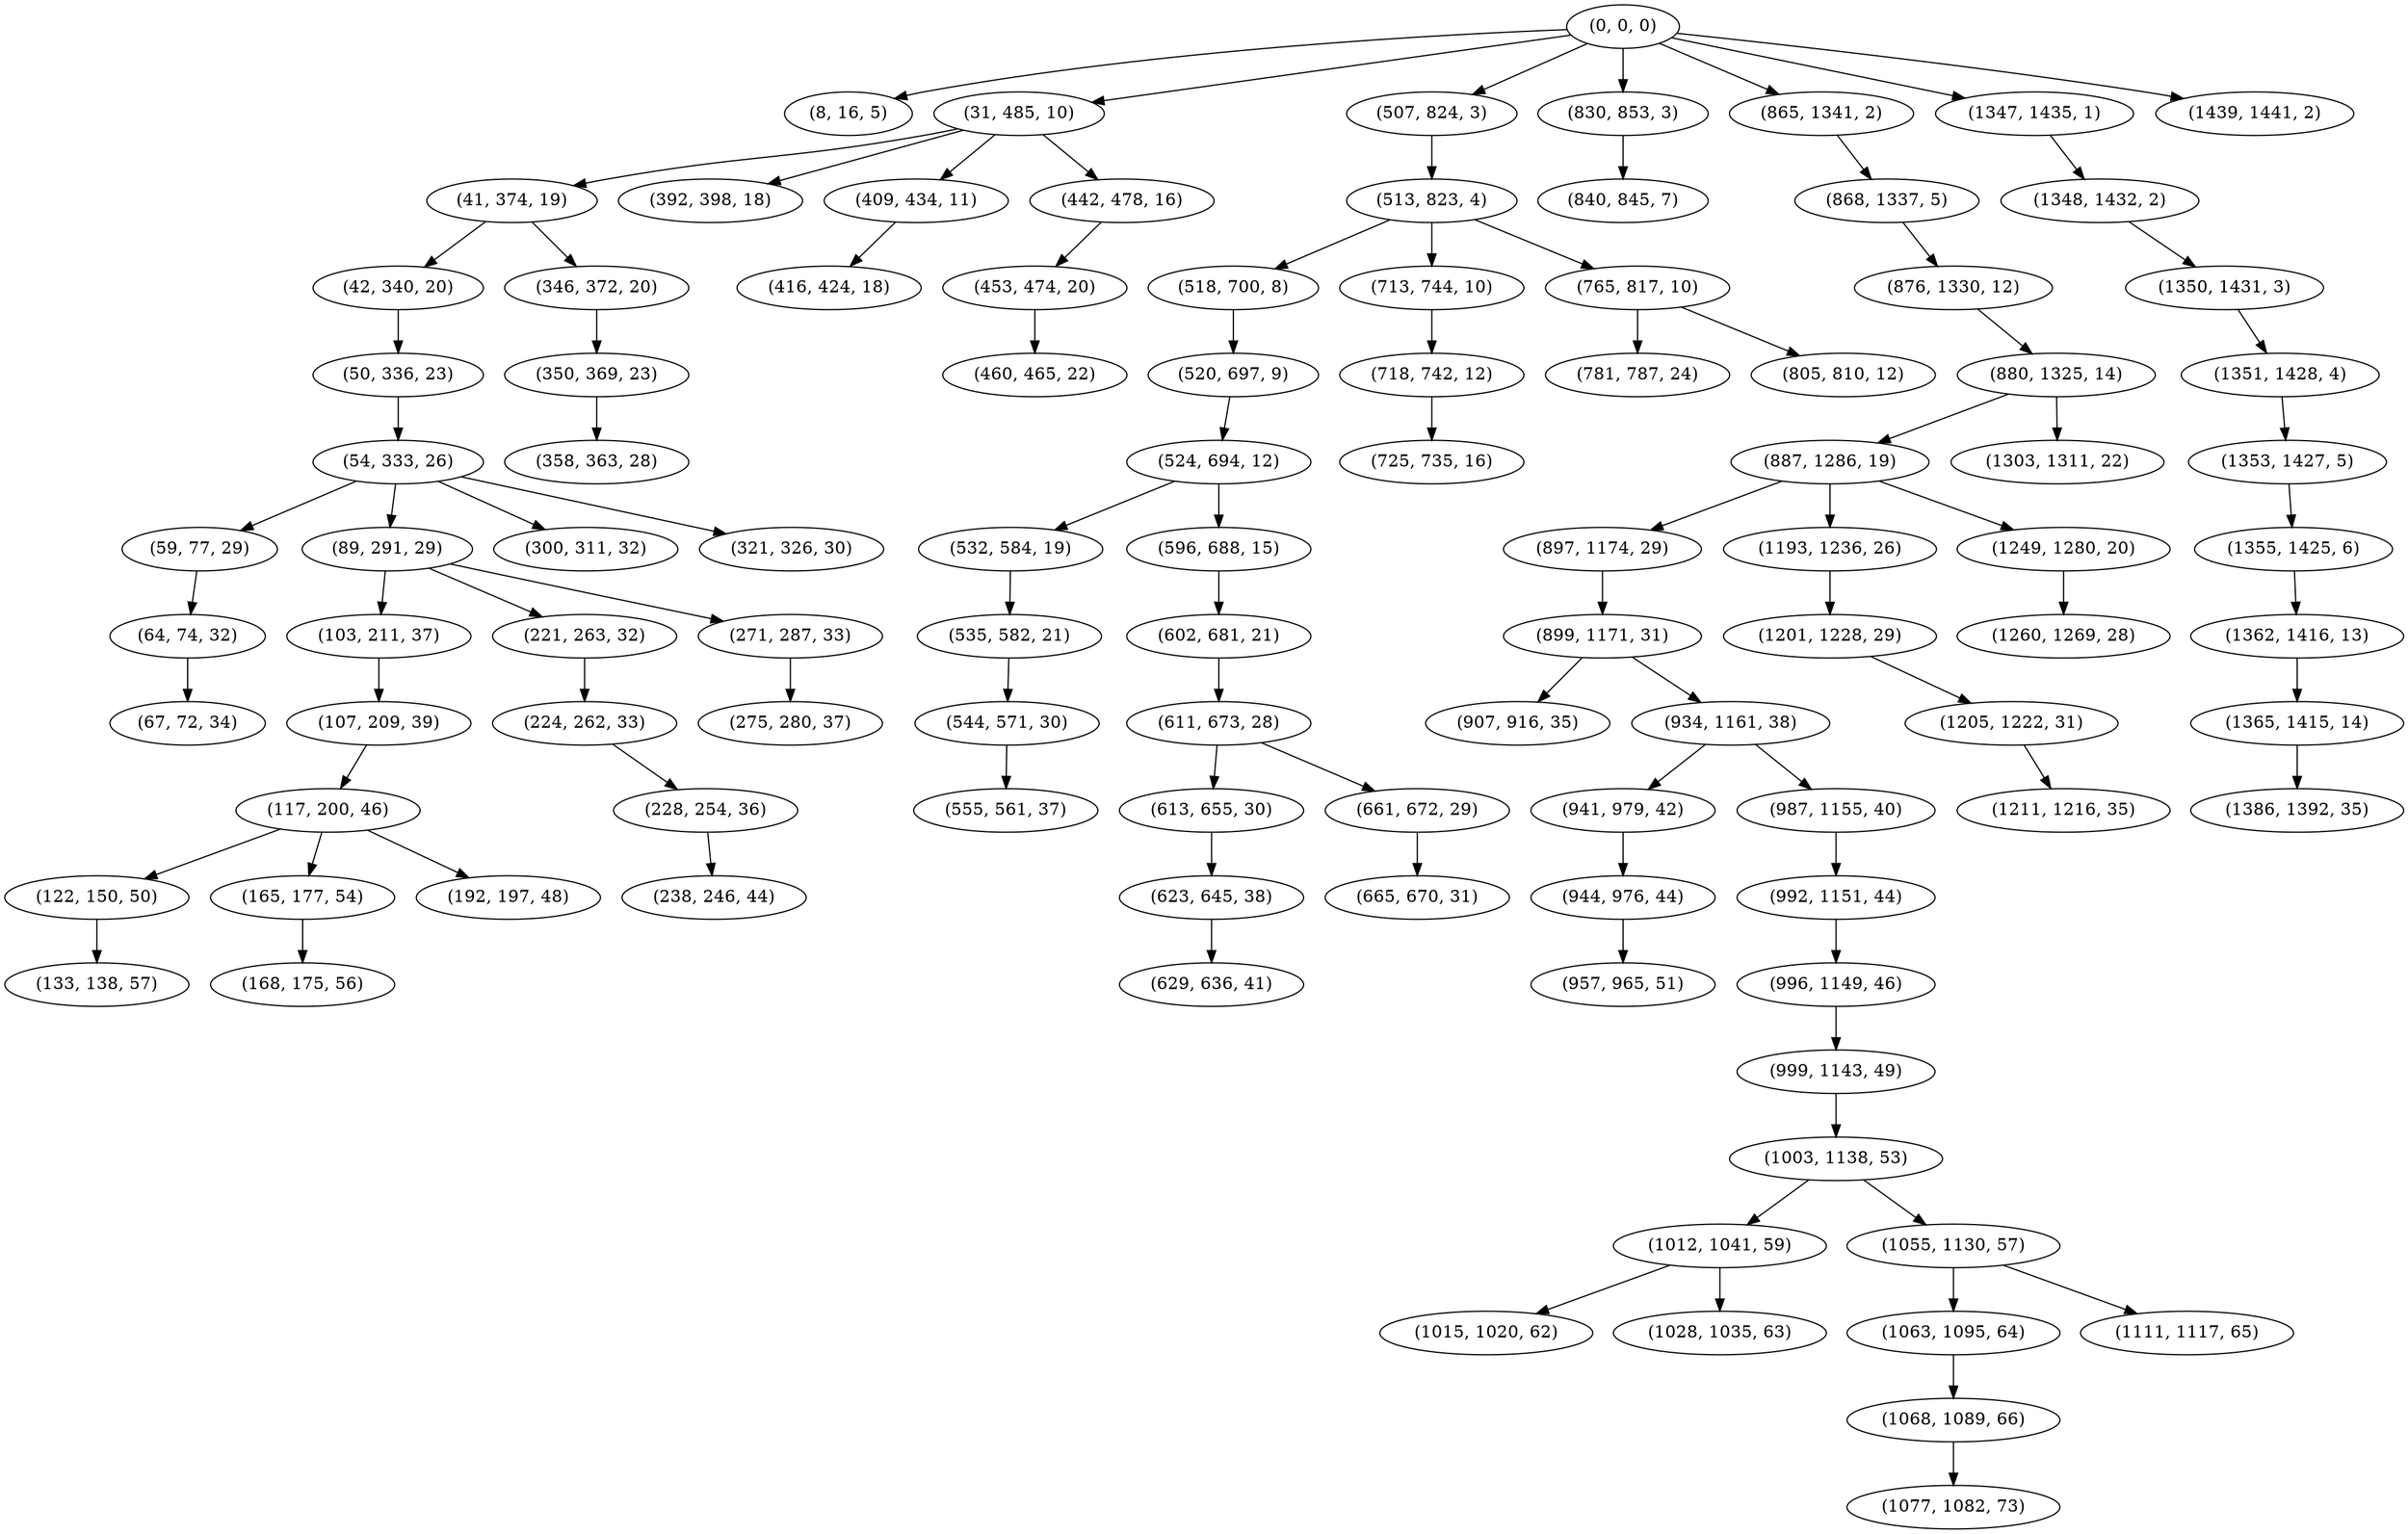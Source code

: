 digraph tree {
    "(0, 0, 0)";
    "(8, 16, 5)";
    "(31, 485, 10)";
    "(41, 374, 19)";
    "(42, 340, 20)";
    "(50, 336, 23)";
    "(54, 333, 26)";
    "(59, 77, 29)";
    "(64, 74, 32)";
    "(67, 72, 34)";
    "(89, 291, 29)";
    "(103, 211, 37)";
    "(107, 209, 39)";
    "(117, 200, 46)";
    "(122, 150, 50)";
    "(133, 138, 57)";
    "(165, 177, 54)";
    "(168, 175, 56)";
    "(192, 197, 48)";
    "(221, 263, 32)";
    "(224, 262, 33)";
    "(228, 254, 36)";
    "(238, 246, 44)";
    "(271, 287, 33)";
    "(275, 280, 37)";
    "(300, 311, 32)";
    "(321, 326, 30)";
    "(346, 372, 20)";
    "(350, 369, 23)";
    "(358, 363, 28)";
    "(392, 398, 18)";
    "(409, 434, 11)";
    "(416, 424, 18)";
    "(442, 478, 16)";
    "(453, 474, 20)";
    "(460, 465, 22)";
    "(507, 824, 3)";
    "(513, 823, 4)";
    "(518, 700, 8)";
    "(520, 697, 9)";
    "(524, 694, 12)";
    "(532, 584, 19)";
    "(535, 582, 21)";
    "(544, 571, 30)";
    "(555, 561, 37)";
    "(596, 688, 15)";
    "(602, 681, 21)";
    "(611, 673, 28)";
    "(613, 655, 30)";
    "(623, 645, 38)";
    "(629, 636, 41)";
    "(661, 672, 29)";
    "(665, 670, 31)";
    "(713, 744, 10)";
    "(718, 742, 12)";
    "(725, 735, 16)";
    "(765, 817, 10)";
    "(781, 787, 24)";
    "(805, 810, 12)";
    "(830, 853, 3)";
    "(840, 845, 7)";
    "(865, 1341, 2)";
    "(868, 1337, 5)";
    "(876, 1330, 12)";
    "(880, 1325, 14)";
    "(887, 1286, 19)";
    "(897, 1174, 29)";
    "(899, 1171, 31)";
    "(907, 916, 35)";
    "(934, 1161, 38)";
    "(941, 979, 42)";
    "(944, 976, 44)";
    "(957, 965, 51)";
    "(987, 1155, 40)";
    "(992, 1151, 44)";
    "(996, 1149, 46)";
    "(999, 1143, 49)";
    "(1003, 1138, 53)";
    "(1012, 1041, 59)";
    "(1015, 1020, 62)";
    "(1028, 1035, 63)";
    "(1055, 1130, 57)";
    "(1063, 1095, 64)";
    "(1068, 1089, 66)";
    "(1077, 1082, 73)";
    "(1111, 1117, 65)";
    "(1193, 1236, 26)";
    "(1201, 1228, 29)";
    "(1205, 1222, 31)";
    "(1211, 1216, 35)";
    "(1249, 1280, 20)";
    "(1260, 1269, 28)";
    "(1303, 1311, 22)";
    "(1347, 1435, 1)";
    "(1348, 1432, 2)";
    "(1350, 1431, 3)";
    "(1351, 1428, 4)";
    "(1353, 1427, 5)";
    "(1355, 1425, 6)";
    "(1362, 1416, 13)";
    "(1365, 1415, 14)";
    "(1386, 1392, 35)";
    "(1439, 1441, 2)";
    "(0, 0, 0)" -> "(8, 16, 5)";
    "(0, 0, 0)" -> "(31, 485, 10)";
    "(0, 0, 0)" -> "(507, 824, 3)";
    "(0, 0, 0)" -> "(830, 853, 3)";
    "(0, 0, 0)" -> "(865, 1341, 2)";
    "(0, 0, 0)" -> "(1347, 1435, 1)";
    "(0, 0, 0)" -> "(1439, 1441, 2)";
    "(31, 485, 10)" -> "(41, 374, 19)";
    "(31, 485, 10)" -> "(392, 398, 18)";
    "(31, 485, 10)" -> "(409, 434, 11)";
    "(31, 485, 10)" -> "(442, 478, 16)";
    "(41, 374, 19)" -> "(42, 340, 20)";
    "(41, 374, 19)" -> "(346, 372, 20)";
    "(42, 340, 20)" -> "(50, 336, 23)";
    "(50, 336, 23)" -> "(54, 333, 26)";
    "(54, 333, 26)" -> "(59, 77, 29)";
    "(54, 333, 26)" -> "(89, 291, 29)";
    "(54, 333, 26)" -> "(300, 311, 32)";
    "(54, 333, 26)" -> "(321, 326, 30)";
    "(59, 77, 29)" -> "(64, 74, 32)";
    "(64, 74, 32)" -> "(67, 72, 34)";
    "(89, 291, 29)" -> "(103, 211, 37)";
    "(89, 291, 29)" -> "(221, 263, 32)";
    "(89, 291, 29)" -> "(271, 287, 33)";
    "(103, 211, 37)" -> "(107, 209, 39)";
    "(107, 209, 39)" -> "(117, 200, 46)";
    "(117, 200, 46)" -> "(122, 150, 50)";
    "(117, 200, 46)" -> "(165, 177, 54)";
    "(117, 200, 46)" -> "(192, 197, 48)";
    "(122, 150, 50)" -> "(133, 138, 57)";
    "(165, 177, 54)" -> "(168, 175, 56)";
    "(221, 263, 32)" -> "(224, 262, 33)";
    "(224, 262, 33)" -> "(228, 254, 36)";
    "(228, 254, 36)" -> "(238, 246, 44)";
    "(271, 287, 33)" -> "(275, 280, 37)";
    "(346, 372, 20)" -> "(350, 369, 23)";
    "(350, 369, 23)" -> "(358, 363, 28)";
    "(409, 434, 11)" -> "(416, 424, 18)";
    "(442, 478, 16)" -> "(453, 474, 20)";
    "(453, 474, 20)" -> "(460, 465, 22)";
    "(507, 824, 3)" -> "(513, 823, 4)";
    "(513, 823, 4)" -> "(518, 700, 8)";
    "(513, 823, 4)" -> "(713, 744, 10)";
    "(513, 823, 4)" -> "(765, 817, 10)";
    "(518, 700, 8)" -> "(520, 697, 9)";
    "(520, 697, 9)" -> "(524, 694, 12)";
    "(524, 694, 12)" -> "(532, 584, 19)";
    "(524, 694, 12)" -> "(596, 688, 15)";
    "(532, 584, 19)" -> "(535, 582, 21)";
    "(535, 582, 21)" -> "(544, 571, 30)";
    "(544, 571, 30)" -> "(555, 561, 37)";
    "(596, 688, 15)" -> "(602, 681, 21)";
    "(602, 681, 21)" -> "(611, 673, 28)";
    "(611, 673, 28)" -> "(613, 655, 30)";
    "(611, 673, 28)" -> "(661, 672, 29)";
    "(613, 655, 30)" -> "(623, 645, 38)";
    "(623, 645, 38)" -> "(629, 636, 41)";
    "(661, 672, 29)" -> "(665, 670, 31)";
    "(713, 744, 10)" -> "(718, 742, 12)";
    "(718, 742, 12)" -> "(725, 735, 16)";
    "(765, 817, 10)" -> "(781, 787, 24)";
    "(765, 817, 10)" -> "(805, 810, 12)";
    "(830, 853, 3)" -> "(840, 845, 7)";
    "(865, 1341, 2)" -> "(868, 1337, 5)";
    "(868, 1337, 5)" -> "(876, 1330, 12)";
    "(876, 1330, 12)" -> "(880, 1325, 14)";
    "(880, 1325, 14)" -> "(887, 1286, 19)";
    "(880, 1325, 14)" -> "(1303, 1311, 22)";
    "(887, 1286, 19)" -> "(897, 1174, 29)";
    "(887, 1286, 19)" -> "(1193, 1236, 26)";
    "(887, 1286, 19)" -> "(1249, 1280, 20)";
    "(897, 1174, 29)" -> "(899, 1171, 31)";
    "(899, 1171, 31)" -> "(907, 916, 35)";
    "(899, 1171, 31)" -> "(934, 1161, 38)";
    "(934, 1161, 38)" -> "(941, 979, 42)";
    "(934, 1161, 38)" -> "(987, 1155, 40)";
    "(941, 979, 42)" -> "(944, 976, 44)";
    "(944, 976, 44)" -> "(957, 965, 51)";
    "(987, 1155, 40)" -> "(992, 1151, 44)";
    "(992, 1151, 44)" -> "(996, 1149, 46)";
    "(996, 1149, 46)" -> "(999, 1143, 49)";
    "(999, 1143, 49)" -> "(1003, 1138, 53)";
    "(1003, 1138, 53)" -> "(1012, 1041, 59)";
    "(1003, 1138, 53)" -> "(1055, 1130, 57)";
    "(1012, 1041, 59)" -> "(1015, 1020, 62)";
    "(1012, 1041, 59)" -> "(1028, 1035, 63)";
    "(1055, 1130, 57)" -> "(1063, 1095, 64)";
    "(1055, 1130, 57)" -> "(1111, 1117, 65)";
    "(1063, 1095, 64)" -> "(1068, 1089, 66)";
    "(1068, 1089, 66)" -> "(1077, 1082, 73)";
    "(1193, 1236, 26)" -> "(1201, 1228, 29)";
    "(1201, 1228, 29)" -> "(1205, 1222, 31)";
    "(1205, 1222, 31)" -> "(1211, 1216, 35)";
    "(1249, 1280, 20)" -> "(1260, 1269, 28)";
    "(1347, 1435, 1)" -> "(1348, 1432, 2)";
    "(1348, 1432, 2)" -> "(1350, 1431, 3)";
    "(1350, 1431, 3)" -> "(1351, 1428, 4)";
    "(1351, 1428, 4)" -> "(1353, 1427, 5)";
    "(1353, 1427, 5)" -> "(1355, 1425, 6)";
    "(1355, 1425, 6)" -> "(1362, 1416, 13)";
    "(1362, 1416, 13)" -> "(1365, 1415, 14)";
    "(1365, 1415, 14)" -> "(1386, 1392, 35)";
}
